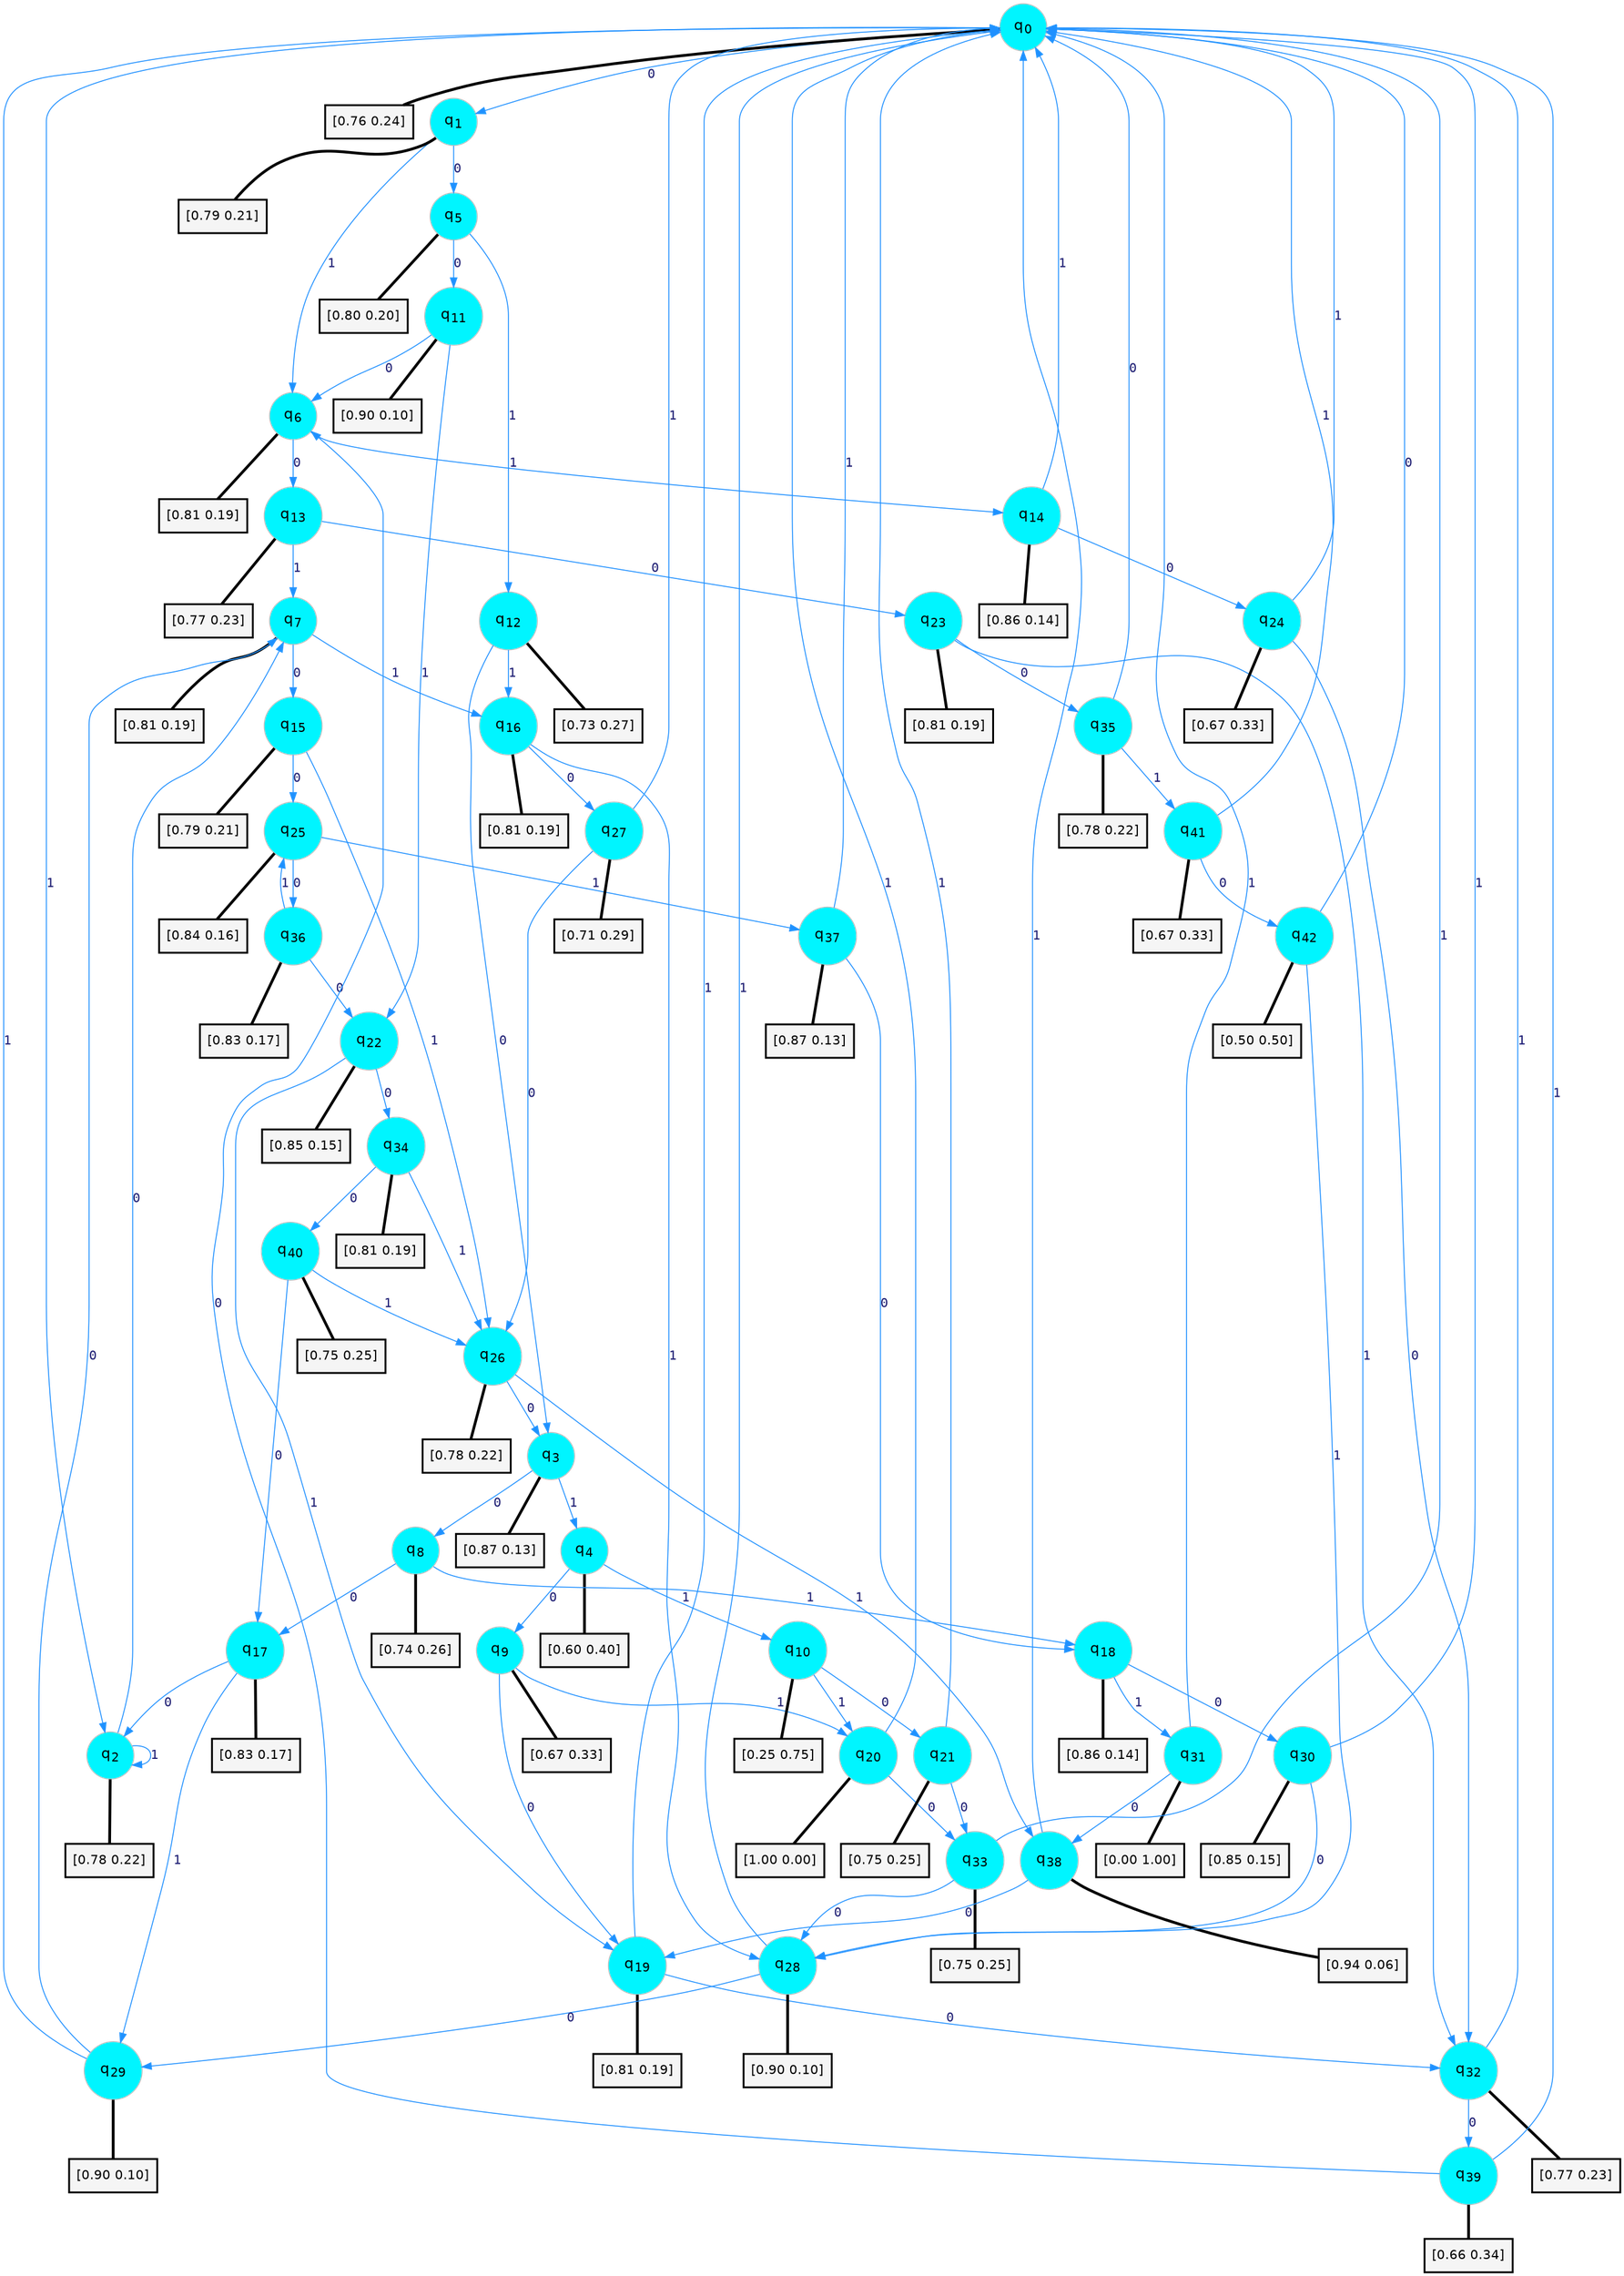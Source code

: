 digraph G {
graph [
bgcolor=transparent, dpi=300, rankdir=TD, size="40,25"];
node [
color=gray, fillcolor=turquoise1, fontcolor=black, fontname=Helvetica, fontsize=16, fontweight=bold, shape=circle, style=filled];
edge [
arrowsize=1, color=dodgerblue1, fontcolor=midnightblue, fontname=courier, fontweight=bold, penwidth=1, style=solid, weight=20];
0[label=<q<SUB>0</SUB>>];
1[label=<q<SUB>1</SUB>>];
2[label=<q<SUB>2</SUB>>];
3[label=<q<SUB>3</SUB>>];
4[label=<q<SUB>4</SUB>>];
5[label=<q<SUB>5</SUB>>];
6[label=<q<SUB>6</SUB>>];
7[label=<q<SUB>7</SUB>>];
8[label=<q<SUB>8</SUB>>];
9[label=<q<SUB>9</SUB>>];
10[label=<q<SUB>10</SUB>>];
11[label=<q<SUB>11</SUB>>];
12[label=<q<SUB>12</SUB>>];
13[label=<q<SUB>13</SUB>>];
14[label=<q<SUB>14</SUB>>];
15[label=<q<SUB>15</SUB>>];
16[label=<q<SUB>16</SUB>>];
17[label=<q<SUB>17</SUB>>];
18[label=<q<SUB>18</SUB>>];
19[label=<q<SUB>19</SUB>>];
20[label=<q<SUB>20</SUB>>];
21[label=<q<SUB>21</SUB>>];
22[label=<q<SUB>22</SUB>>];
23[label=<q<SUB>23</SUB>>];
24[label=<q<SUB>24</SUB>>];
25[label=<q<SUB>25</SUB>>];
26[label=<q<SUB>26</SUB>>];
27[label=<q<SUB>27</SUB>>];
28[label=<q<SUB>28</SUB>>];
29[label=<q<SUB>29</SUB>>];
30[label=<q<SUB>30</SUB>>];
31[label=<q<SUB>31</SUB>>];
32[label=<q<SUB>32</SUB>>];
33[label=<q<SUB>33</SUB>>];
34[label=<q<SUB>34</SUB>>];
35[label=<q<SUB>35</SUB>>];
36[label=<q<SUB>36</SUB>>];
37[label=<q<SUB>37</SUB>>];
38[label=<q<SUB>38</SUB>>];
39[label=<q<SUB>39</SUB>>];
40[label=<q<SUB>40</SUB>>];
41[label=<q<SUB>41</SUB>>];
42[label=<q<SUB>42</SUB>>];
43[label="[0.76 0.24]", shape=box,fontcolor=black, fontname=Helvetica, fontsize=14, penwidth=2, fillcolor=whitesmoke,color=black];
44[label="[0.79 0.21]", shape=box,fontcolor=black, fontname=Helvetica, fontsize=14, penwidth=2, fillcolor=whitesmoke,color=black];
45[label="[0.78 0.22]", shape=box,fontcolor=black, fontname=Helvetica, fontsize=14, penwidth=2, fillcolor=whitesmoke,color=black];
46[label="[0.87 0.13]", shape=box,fontcolor=black, fontname=Helvetica, fontsize=14, penwidth=2, fillcolor=whitesmoke,color=black];
47[label="[0.60 0.40]", shape=box,fontcolor=black, fontname=Helvetica, fontsize=14, penwidth=2, fillcolor=whitesmoke,color=black];
48[label="[0.80 0.20]", shape=box,fontcolor=black, fontname=Helvetica, fontsize=14, penwidth=2, fillcolor=whitesmoke,color=black];
49[label="[0.81 0.19]", shape=box,fontcolor=black, fontname=Helvetica, fontsize=14, penwidth=2, fillcolor=whitesmoke,color=black];
50[label="[0.81 0.19]", shape=box,fontcolor=black, fontname=Helvetica, fontsize=14, penwidth=2, fillcolor=whitesmoke,color=black];
51[label="[0.74 0.26]", shape=box,fontcolor=black, fontname=Helvetica, fontsize=14, penwidth=2, fillcolor=whitesmoke,color=black];
52[label="[0.67 0.33]", shape=box,fontcolor=black, fontname=Helvetica, fontsize=14, penwidth=2, fillcolor=whitesmoke,color=black];
53[label="[0.25 0.75]", shape=box,fontcolor=black, fontname=Helvetica, fontsize=14, penwidth=2, fillcolor=whitesmoke,color=black];
54[label="[0.90 0.10]", shape=box,fontcolor=black, fontname=Helvetica, fontsize=14, penwidth=2, fillcolor=whitesmoke,color=black];
55[label="[0.73 0.27]", shape=box,fontcolor=black, fontname=Helvetica, fontsize=14, penwidth=2, fillcolor=whitesmoke,color=black];
56[label="[0.77 0.23]", shape=box,fontcolor=black, fontname=Helvetica, fontsize=14, penwidth=2, fillcolor=whitesmoke,color=black];
57[label="[0.86 0.14]", shape=box,fontcolor=black, fontname=Helvetica, fontsize=14, penwidth=2, fillcolor=whitesmoke,color=black];
58[label="[0.79 0.21]", shape=box,fontcolor=black, fontname=Helvetica, fontsize=14, penwidth=2, fillcolor=whitesmoke,color=black];
59[label="[0.81 0.19]", shape=box,fontcolor=black, fontname=Helvetica, fontsize=14, penwidth=2, fillcolor=whitesmoke,color=black];
60[label="[0.83 0.17]", shape=box,fontcolor=black, fontname=Helvetica, fontsize=14, penwidth=2, fillcolor=whitesmoke,color=black];
61[label="[0.86 0.14]", shape=box,fontcolor=black, fontname=Helvetica, fontsize=14, penwidth=2, fillcolor=whitesmoke,color=black];
62[label="[0.81 0.19]", shape=box,fontcolor=black, fontname=Helvetica, fontsize=14, penwidth=2, fillcolor=whitesmoke,color=black];
63[label="[1.00 0.00]", shape=box,fontcolor=black, fontname=Helvetica, fontsize=14, penwidth=2, fillcolor=whitesmoke,color=black];
64[label="[0.75 0.25]", shape=box,fontcolor=black, fontname=Helvetica, fontsize=14, penwidth=2, fillcolor=whitesmoke,color=black];
65[label="[0.85 0.15]", shape=box,fontcolor=black, fontname=Helvetica, fontsize=14, penwidth=2, fillcolor=whitesmoke,color=black];
66[label="[0.81 0.19]", shape=box,fontcolor=black, fontname=Helvetica, fontsize=14, penwidth=2, fillcolor=whitesmoke,color=black];
67[label="[0.67 0.33]", shape=box,fontcolor=black, fontname=Helvetica, fontsize=14, penwidth=2, fillcolor=whitesmoke,color=black];
68[label="[0.84 0.16]", shape=box,fontcolor=black, fontname=Helvetica, fontsize=14, penwidth=2, fillcolor=whitesmoke,color=black];
69[label="[0.78 0.22]", shape=box,fontcolor=black, fontname=Helvetica, fontsize=14, penwidth=2, fillcolor=whitesmoke,color=black];
70[label="[0.71 0.29]", shape=box,fontcolor=black, fontname=Helvetica, fontsize=14, penwidth=2, fillcolor=whitesmoke,color=black];
71[label="[0.90 0.10]", shape=box,fontcolor=black, fontname=Helvetica, fontsize=14, penwidth=2, fillcolor=whitesmoke,color=black];
72[label="[0.90 0.10]", shape=box,fontcolor=black, fontname=Helvetica, fontsize=14, penwidth=2, fillcolor=whitesmoke,color=black];
73[label="[0.85 0.15]", shape=box,fontcolor=black, fontname=Helvetica, fontsize=14, penwidth=2, fillcolor=whitesmoke,color=black];
74[label="[0.00 1.00]", shape=box,fontcolor=black, fontname=Helvetica, fontsize=14, penwidth=2, fillcolor=whitesmoke,color=black];
75[label="[0.77 0.23]", shape=box,fontcolor=black, fontname=Helvetica, fontsize=14, penwidth=2, fillcolor=whitesmoke,color=black];
76[label="[0.75 0.25]", shape=box,fontcolor=black, fontname=Helvetica, fontsize=14, penwidth=2, fillcolor=whitesmoke,color=black];
77[label="[0.81 0.19]", shape=box,fontcolor=black, fontname=Helvetica, fontsize=14, penwidth=2, fillcolor=whitesmoke,color=black];
78[label="[0.78 0.22]", shape=box,fontcolor=black, fontname=Helvetica, fontsize=14, penwidth=2, fillcolor=whitesmoke,color=black];
79[label="[0.83 0.17]", shape=box,fontcolor=black, fontname=Helvetica, fontsize=14, penwidth=2, fillcolor=whitesmoke,color=black];
80[label="[0.87 0.13]", shape=box,fontcolor=black, fontname=Helvetica, fontsize=14, penwidth=2, fillcolor=whitesmoke,color=black];
81[label="[0.94 0.06]", shape=box,fontcolor=black, fontname=Helvetica, fontsize=14, penwidth=2, fillcolor=whitesmoke,color=black];
82[label="[0.66 0.34]", shape=box,fontcolor=black, fontname=Helvetica, fontsize=14, penwidth=2, fillcolor=whitesmoke,color=black];
83[label="[0.75 0.25]", shape=box,fontcolor=black, fontname=Helvetica, fontsize=14, penwidth=2, fillcolor=whitesmoke,color=black];
84[label="[0.67 0.33]", shape=box,fontcolor=black, fontname=Helvetica, fontsize=14, penwidth=2, fillcolor=whitesmoke,color=black];
85[label="[0.50 0.50]", shape=box,fontcolor=black, fontname=Helvetica, fontsize=14, penwidth=2, fillcolor=whitesmoke,color=black];
0->1 [label=0];
0->2 [label=1];
0->43 [arrowhead=none, penwidth=3,color=black];
1->5 [label=0];
1->6 [label=1];
1->44 [arrowhead=none, penwidth=3,color=black];
2->7 [label=0];
2->2 [label=1];
2->45 [arrowhead=none, penwidth=3,color=black];
3->8 [label=0];
3->4 [label=1];
3->46 [arrowhead=none, penwidth=3,color=black];
4->9 [label=0];
4->10 [label=1];
4->47 [arrowhead=none, penwidth=3,color=black];
5->11 [label=0];
5->12 [label=1];
5->48 [arrowhead=none, penwidth=3,color=black];
6->13 [label=0];
6->14 [label=1];
6->49 [arrowhead=none, penwidth=3,color=black];
7->15 [label=0];
7->16 [label=1];
7->50 [arrowhead=none, penwidth=3,color=black];
8->17 [label=0];
8->18 [label=1];
8->51 [arrowhead=none, penwidth=3,color=black];
9->19 [label=0];
9->20 [label=1];
9->52 [arrowhead=none, penwidth=3,color=black];
10->21 [label=0];
10->20 [label=1];
10->53 [arrowhead=none, penwidth=3,color=black];
11->6 [label=0];
11->22 [label=1];
11->54 [arrowhead=none, penwidth=3,color=black];
12->3 [label=0];
12->16 [label=1];
12->55 [arrowhead=none, penwidth=3,color=black];
13->23 [label=0];
13->7 [label=1];
13->56 [arrowhead=none, penwidth=3,color=black];
14->24 [label=0];
14->0 [label=1];
14->57 [arrowhead=none, penwidth=3,color=black];
15->25 [label=0];
15->26 [label=1];
15->58 [arrowhead=none, penwidth=3,color=black];
16->27 [label=0];
16->28 [label=1];
16->59 [arrowhead=none, penwidth=3,color=black];
17->2 [label=0];
17->29 [label=1];
17->60 [arrowhead=none, penwidth=3,color=black];
18->30 [label=0];
18->31 [label=1];
18->61 [arrowhead=none, penwidth=3,color=black];
19->32 [label=0];
19->0 [label=1];
19->62 [arrowhead=none, penwidth=3,color=black];
20->33 [label=0];
20->0 [label=1];
20->63 [arrowhead=none, penwidth=3,color=black];
21->33 [label=0];
21->0 [label=1];
21->64 [arrowhead=none, penwidth=3,color=black];
22->34 [label=0];
22->19 [label=1];
22->65 [arrowhead=none, penwidth=3,color=black];
23->35 [label=0];
23->32 [label=1];
23->66 [arrowhead=none, penwidth=3,color=black];
24->32 [label=0];
24->0 [label=1];
24->67 [arrowhead=none, penwidth=3,color=black];
25->36 [label=0];
25->37 [label=1];
25->68 [arrowhead=none, penwidth=3,color=black];
26->3 [label=0];
26->38 [label=1];
26->69 [arrowhead=none, penwidth=3,color=black];
27->26 [label=0];
27->0 [label=1];
27->70 [arrowhead=none, penwidth=3,color=black];
28->29 [label=0];
28->0 [label=1];
28->71 [arrowhead=none, penwidth=3,color=black];
29->7 [label=0];
29->0 [label=1];
29->72 [arrowhead=none, penwidth=3,color=black];
30->28 [label=0];
30->0 [label=1];
30->73 [arrowhead=none, penwidth=3,color=black];
31->38 [label=0];
31->0 [label=1];
31->74 [arrowhead=none, penwidth=3,color=black];
32->39 [label=0];
32->0 [label=1];
32->75 [arrowhead=none, penwidth=3,color=black];
33->28 [label=0];
33->0 [label=1];
33->76 [arrowhead=none, penwidth=3,color=black];
34->40 [label=0];
34->26 [label=1];
34->77 [arrowhead=none, penwidth=3,color=black];
35->0 [label=0];
35->41 [label=1];
35->78 [arrowhead=none, penwidth=3,color=black];
36->22 [label=0];
36->25 [label=1];
36->79 [arrowhead=none, penwidth=3,color=black];
37->18 [label=0];
37->0 [label=1];
37->80 [arrowhead=none, penwidth=3,color=black];
38->19 [label=0];
38->0 [label=1];
38->81 [arrowhead=none, penwidth=3,color=black];
39->6 [label=0];
39->0 [label=1];
39->82 [arrowhead=none, penwidth=3,color=black];
40->17 [label=0];
40->26 [label=1];
40->83 [arrowhead=none, penwidth=3,color=black];
41->42 [label=0];
41->0 [label=1];
41->84 [arrowhead=none, penwidth=3,color=black];
42->0 [label=0];
42->28 [label=1];
42->85 [arrowhead=none, penwidth=3,color=black];
}
